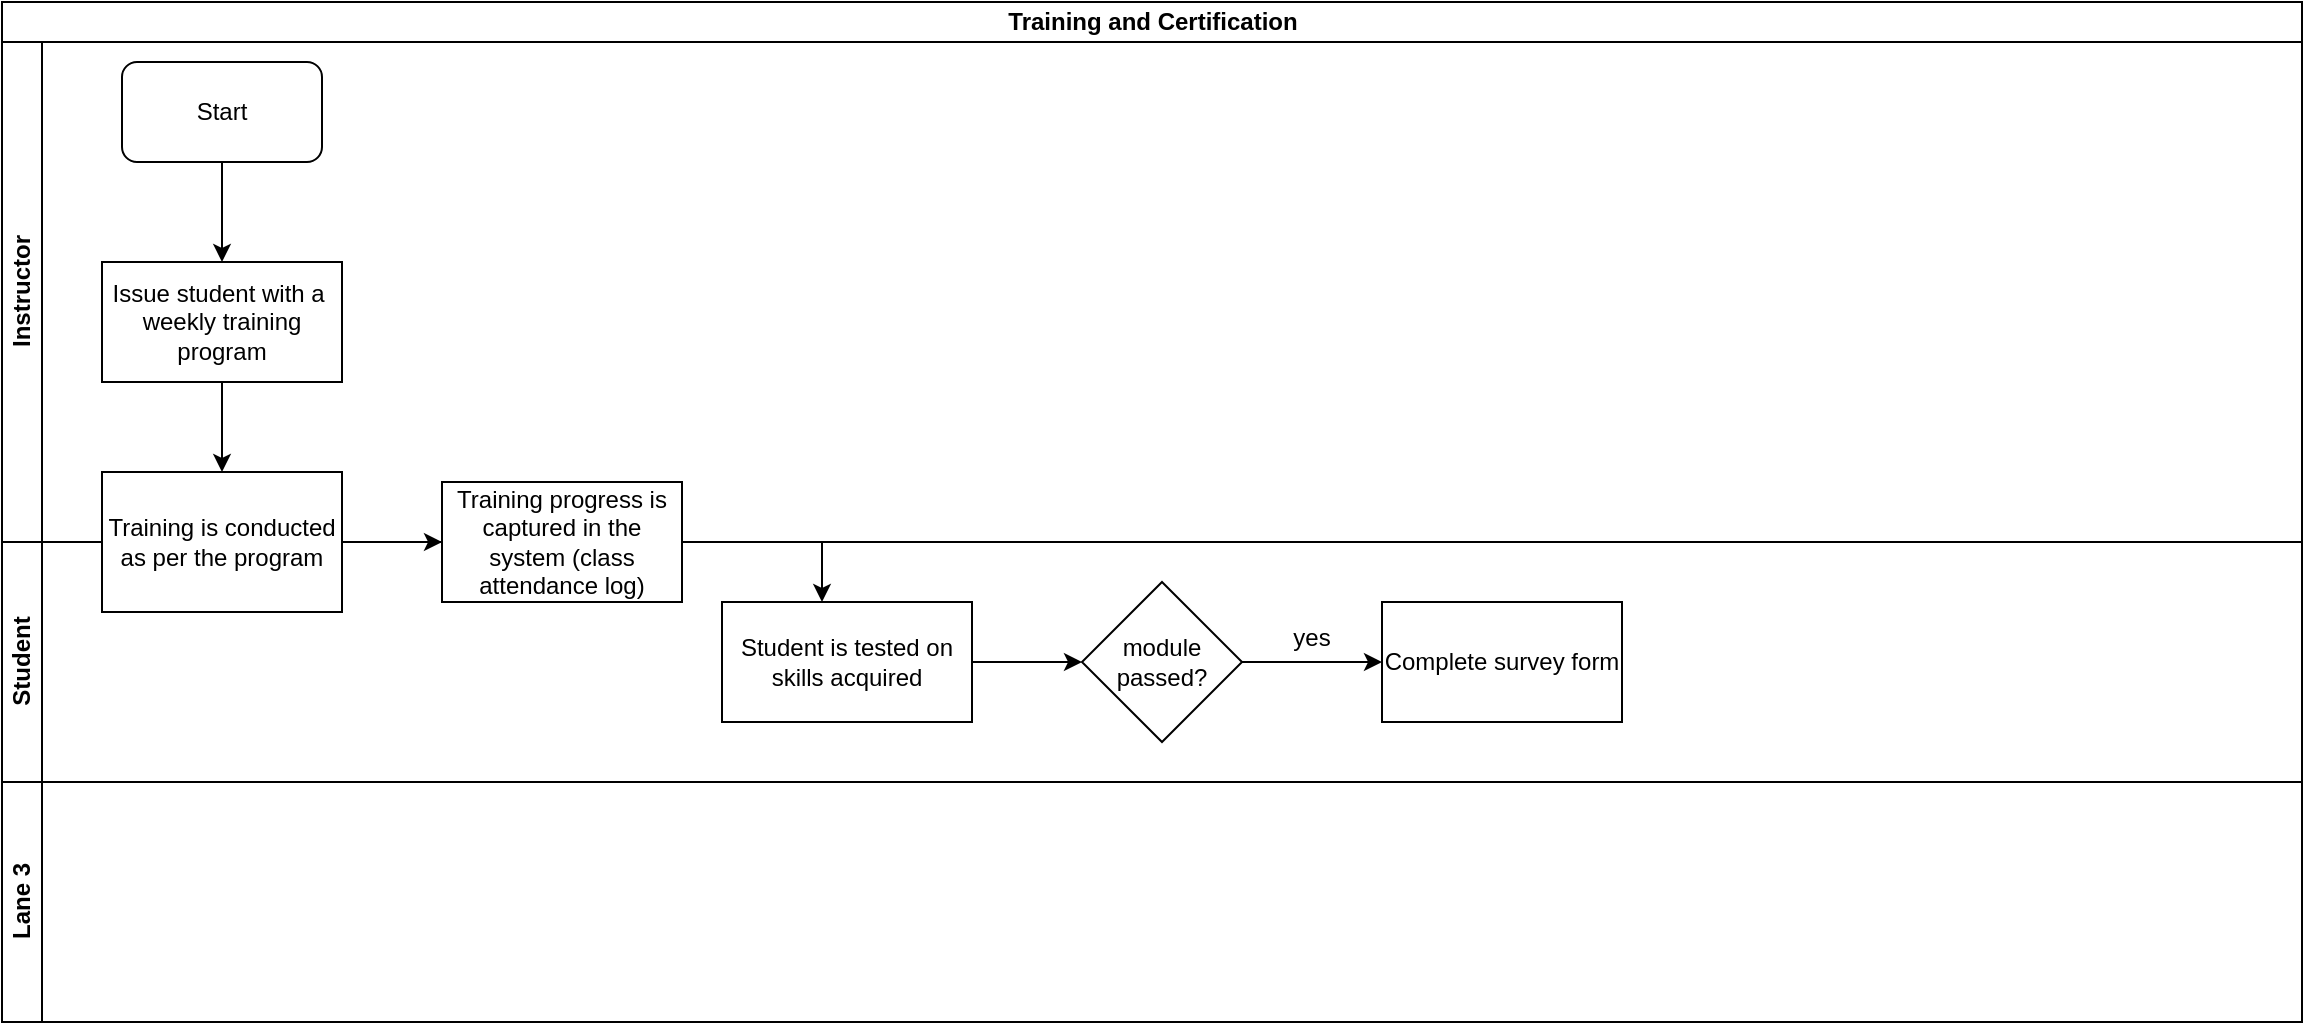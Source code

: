 <mxfile version="13.10.5" type="github">
  <diagram id="uGPZgziH7StoF2qraDm7" name="Page-1">
    <mxGraphModel dx="1038" dy="547" grid="1" gridSize="10" guides="1" tooltips="1" connect="1" arrows="1" fold="1" page="1" pageScale="1" pageWidth="1169" pageHeight="827" math="0" shadow="0">
      <root>
        <mxCell id="0" />
        <mxCell id="1" parent="0" />
        <mxCell id="TOX-AXd9uwdbG_oPJI73-1" value="Training and Certification" style="swimlane;html=1;childLayout=stackLayout;resizeParent=1;resizeParentMax=0;horizontal=1;startSize=20;horizontalStack=0;" vertex="1" parent="1">
          <mxGeometry x="10" y="10" width="1150" height="510" as="geometry" />
        </mxCell>
        <mxCell id="TOX-AXd9uwdbG_oPJI73-10" value="" style="edgeStyle=orthogonalEdgeStyle;rounded=0;orthogonalLoop=1;jettySize=auto;html=1;" edge="1" parent="TOX-AXd9uwdbG_oPJI73-1" source="TOX-AXd9uwdbG_oPJI73-8" target="TOX-AXd9uwdbG_oPJI73-9">
          <mxGeometry relative="1" as="geometry" />
        </mxCell>
        <mxCell id="TOX-AXd9uwdbG_oPJI73-2" value="Instructor" style="swimlane;html=1;startSize=20;horizontal=0;" vertex="1" parent="TOX-AXd9uwdbG_oPJI73-1">
          <mxGeometry y="20" width="1150" height="250" as="geometry" />
        </mxCell>
        <mxCell id="TOX-AXd9uwdbG_oPJI73-5" value="Start" style="rounded=1;whiteSpace=wrap;html=1;" vertex="1" parent="TOX-AXd9uwdbG_oPJI73-2">
          <mxGeometry x="60" y="10" width="100" height="50" as="geometry" />
        </mxCell>
        <mxCell id="TOX-AXd9uwdbG_oPJI73-8" value="Issue student with a&amp;nbsp; weekly training program" style="rounded=0;whiteSpace=wrap;html=1;" vertex="1" parent="TOX-AXd9uwdbG_oPJI73-2">
          <mxGeometry x="50" y="110" width="120" height="60" as="geometry" />
        </mxCell>
        <mxCell id="TOX-AXd9uwdbG_oPJI73-7" value="" style="edgeStyle=orthogonalEdgeStyle;rounded=0;orthogonalLoop=1;jettySize=auto;html=1;entryX=0.5;entryY=0;entryDx=0;entryDy=0;" edge="1" parent="TOX-AXd9uwdbG_oPJI73-2" source="TOX-AXd9uwdbG_oPJI73-5" target="TOX-AXd9uwdbG_oPJI73-8">
          <mxGeometry relative="1" as="geometry">
            <mxPoint x="110" y="135" as="targetPoint" />
          </mxGeometry>
        </mxCell>
        <mxCell id="TOX-AXd9uwdbG_oPJI73-3" value="Student" style="swimlane;html=1;startSize=20;horizontal=0;" vertex="1" parent="TOX-AXd9uwdbG_oPJI73-1">
          <mxGeometry y="270" width="1150" height="120" as="geometry" />
        </mxCell>
        <mxCell id="TOX-AXd9uwdbG_oPJI73-9" value="Training is conducted as per the program" style="whiteSpace=wrap;html=1;rounded=0;" vertex="1" parent="TOX-AXd9uwdbG_oPJI73-3">
          <mxGeometry x="50" y="-35" width="120" height="70" as="geometry" />
        </mxCell>
        <mxCell id="TOX-AXd9uwdbG_oPJI73-13" value="Student is tested on skills acquired" style="whiteSpace=wrap;html=1;rounded=0;" vertex="1" parent="TOX-AXd9uwdbG_oPJI73-3">
          <mxGeometry x="360" y="30" width="125" height="60" as="geometry" />
        </mxCell>
        <mxCell id="TOX-AXd9uwdbG_oPJI73-15" value="module passed?" style="rhombus;whiteSpace=wrap;html=1;rounded=0;" vertex="1" parent="TOX-AXd9uwdbG_oPJI73-3">
          <mxGeometry x="540" y="20" width="80" height="80" as="geometry" />
        </mxCell>
        <mxCell id="TOX-AXd9uwdbG_oPJI73-16" value="" style="edgeStyle=orthogonalEdgeStyle;rounded=0;orthogonalLoop=1;jettySize=auto;html=1;" edge="1" parent="TOX-AXd9uwdbG_oPJI73-3" source="TOX-AXd9uwdbG_oPJI73-13" target="TOX-AXd9uwdbG_oPJI73-15">
          <mxGeometry relative="1" as="geometry" />
        </mxCell>
        <mxCell id="TOX-AXd9uwdbG_oPJI73-19" value="yes" style="text;html=1;strokeColor=none;fillColor=none;align=center;verticalAlign=middle;whiteSpace=wrap;rounded=0;" vertex="1" parent="TOX-AXd9uwdbG_oPJI73-3">
          <mxGeometry x="635" y="38" width="40" height="20" as="geometry" />
        </mxCell>
        <mxCell id="TOX-AXd9uwdbG_oPJI73-17" value="Complete survey form" style="whiteSpace=wrap;html=1;rounded=0;" vertex="1" parent="TOX-AXd9uwdbG_oPJI73-3">
          <mxGeometry x="690" y="30" width="120" height="60" as="geometry" />
        </mxCell>
        <mxCell id="TOX-AXd9uwdbG_oPJI73-18" value="" style="edgeStyle=orthogonalEdgeStyle;rounded=0;orthogonalLoop=1;jettySize=auto;html=1;" edge="1" parent="TOX-AXd9uwdbG_oPJI73-3" source="TOX-AXd9uwdbG_oPJI73-15" target="TOX-AXd9uwdbG_oPJI73-17">
          <mxGeometry relative="1" as="geometry" />
        </mxCell>
        <mxCell id="TOX-AXd9uwdbG_oPJI73-4" value="Lane 3" style="swimlane;html=1;startSize=20;horizontal=0;" vertex="1" parent="TOX-AXd9uwdbG_oPJI73-1">
          <mxGeometry y="390" width="1150" height="120" as="geometry" />
        </mxCell>
        <mxCell id="TOX-AXd9uwdbG_oPJI73-11" value="Training progress is captured in the system (class attendance log)" style="whiteSpace=wrap;html=1;rounded=0;" vertex="1" parent="1">
          <mxGeometry x="230" y="250" width="120" height="60" as="geometry" />
        </mxCell>
        <mxCell id="TOX-AXd9uwdbG_oPJI73-12" value="" style="edgeStyle=orthogonalEdgeStyle;rounded=0;orthogonalLoop=1;jettySize=auto;html=1;" edge="1" parent="1" source="TOX-AXd9uwdbG_oPJI73-9" target="TOX-AXd9uwdbG_oPJI73-11">
          <mxGeometry relative="1" as="geometry" />
        </mxCell>
        <mxCell id="TOX-AXd9uwdbG_oPJI73-14" value="" style="edgeStyle=orthogonalEdgeStyle;rounded=0;orthogonalLoop=1;jettySize=auto;html=1;exitX=1;exitY=0.5;exitDx=0;exitDy=0;" edge="1" parent="1" source="TOX-AXd9uwdbG_oPJI73-11" target="TOX-AXd9uwdbG_oPJI73-13">
          <mxGeometry relative="1" as="geometry">
            <mxPoint x="320" y="390" as="sourcePoint" />
            <Array as="points">
              <mxPoint x="420" y="280" />
              <mxPoint x="420" y="350" />
            </Array>
          </mxGeometry>
        </mxCell>
      </root>
    </mxGraphModel>
  </diagram>
</mxfile>
